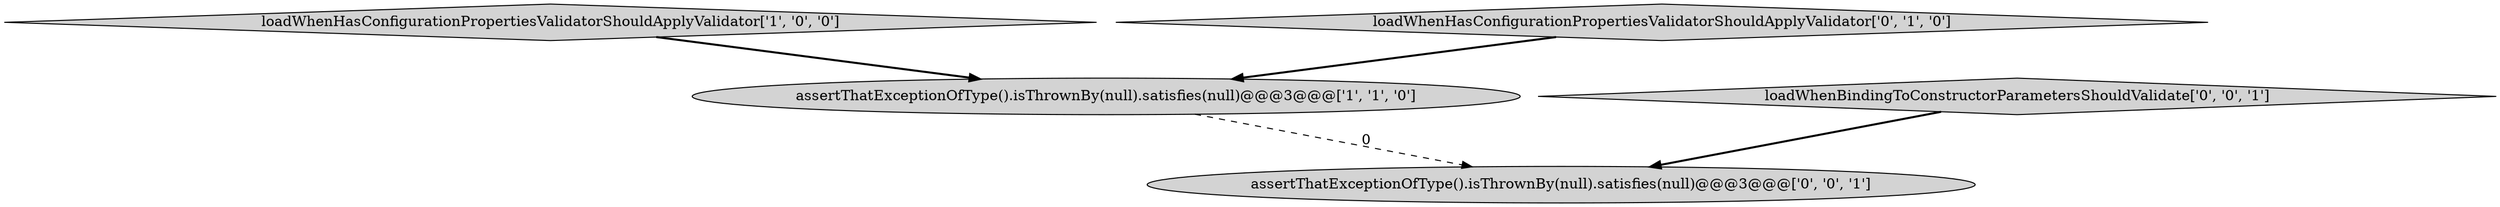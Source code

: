 digraph {
0 [style = filled, label = "loadWhenHasConfigurationPropertiesValidatorShouldApplyValidator['1', '0', '0']", fillcolor = lightgray, shape = diamond image = "AAA0AAABBB1BBB"];
2 [style = filled, label = "loadWhenHasConfigurationPropertiesValidatorShouldApplyValidator['0', '1', '0']", fillcolor = lightgray, shape = diamond image = "AAA0AAABBB2BBB"];
1 [style = filled, label = "assertThatExceptionOfType().isThrownBy(null).satisfies(null)@@@3@@@['1', '1', '0']", fillcolor = lightgray, shape = ellipse image = "AAA0AAABBB1BBB"];
4 [style = filled, label = "assertThatExceptionOfType().isThrownBy(null).satisfies(null)@@@3@@@['0', '0', '1']", fillcolor = lightgray, shape = ellipse image = "AAA0AAABBB3BBB"];
3 [style = filled, label = "loadWhenBindingToConstructorParametersShouldValidate['0', '0', '1']", fillcolor = lightgray, shape = diamond image = "AAA0AAABBB3BBB"];
1->4 [style = dashed, label="0"];
3->4 [style = bold, label=""];
0->1 [style = bold, label=""];
2->1 [style = bold, label=""];
}
